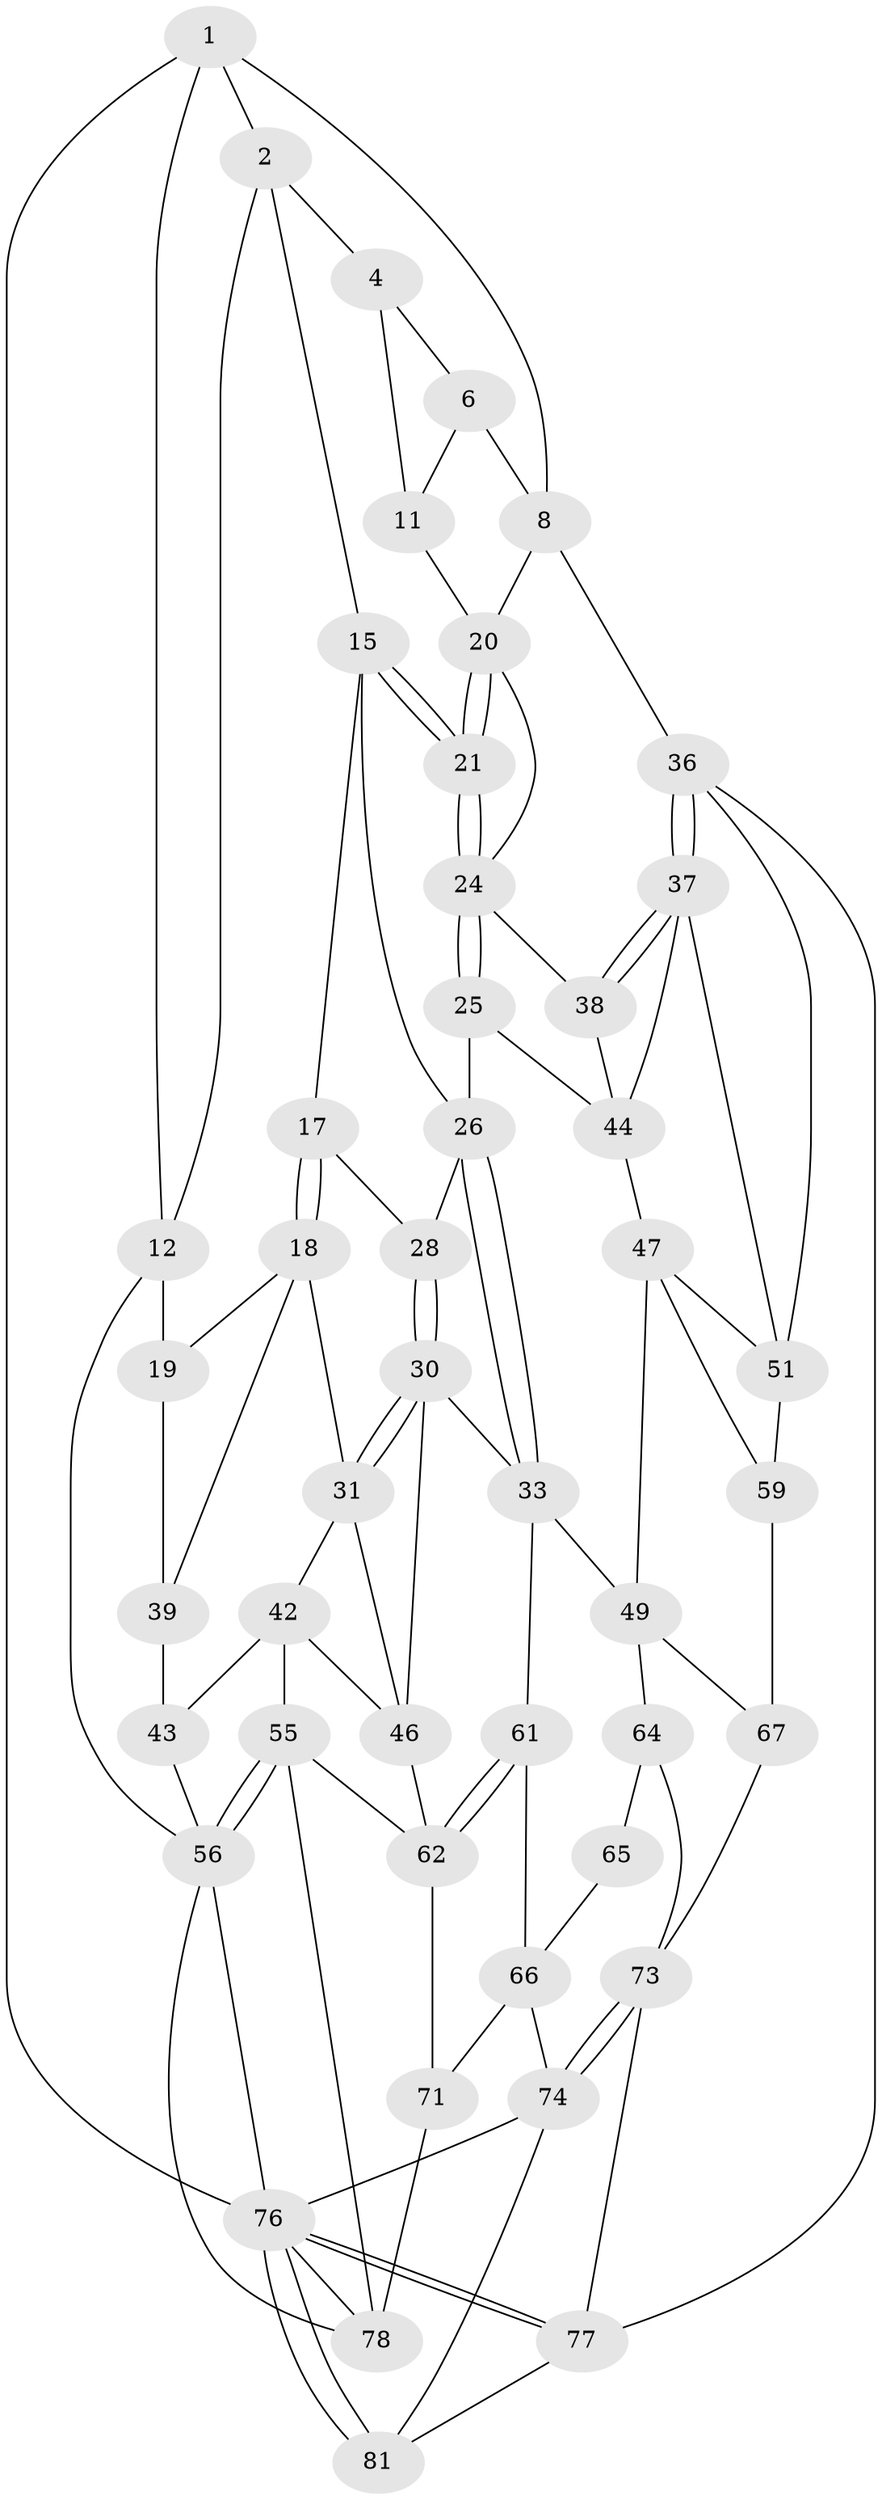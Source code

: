 // Generated by graph-tools (version 1.1) at 2025/24/03/03/25 07:24:37]
// undirected, 47 vertices, 101 edges
graph export_dot {
graph [start="1"]
  node [color=gray90,style=filled];
  1 [pos="+0.9477261774670203+0",super="+7"];
  2 [pos="+0.5272765623188648+0",super="+3"];
  4 [pos="+0.7288469959356874+0.09080992614634469",super="+5"];
  6 [pos="+0.8841881490190118+0.006446041965408795",super="+10"];
  8 [pos="+1+0.17980551619213223",super="+9"];
  11 [pos="+0.8935475318665006+0.15285127540421534",super="+14"];
  12 [pos="+0+0",super="+13"];
  15 [pos="+0.5858744188502473+0.1794530823323294",super="+16"];
  17 [pos="+0.3898585787311809+0.2415892447796772"];
  18 [pos="+0.276150794423555+0.21119864404455402",super="+32"];
  19 [pos="+0.2722845440979668+0.14472442342157085",super="+23"];
  20 [pos="+0.8054553201510177+0.2586407466612839",super="+22"];
  21 [pos="+0.7937798528382701+0.27661239264626025"];
  24 [pos="+0.7817537991228625+0.3265255517679928",super="+29"];
  25 [pos="+0.7757920071855322+0.3386970464913134"];
  26 [pos="+0.601528207261008+0.3345018956403197",super="+27"];
  28 [pos="+0.45912140315304295+0.33736764842928046"];
  30 [pos="+0.4505606472442229+0.46633718316381617",super="+35"];
  31 [pos="+0.28574893417598485+0.2841850903813151",super="+41"];
  33 [pos="+0.5392655944240516+0.5074834961235848",super="+34"];
  36 [pos="+1+0.5493271272863419",super="+60"];
  37 [pos="+1+0.5300855715172104",super="+50"];
  38 [pos="+0.9373652592540365+0.3783441504764941"];
  39 [pos="+0.2611800895282111+0.2255758748265052",super="+40"];
  42 [pos="+0.07499759402315438+0.4770610341806237",super="+53"];
  43 [pos="+0.07230902429433385+0.4746948387447526",super="+54"];
  44 [pos="+0.8840125103757387+0.4288805318171778",super="+45"];
  46 [pos="+0.2746719200699742+0.47014196796496427",super="+52"];
  47 [pos="+0.7462237246642678+0.4864202720558723",super="+48"];
  49 [pos="+0.6480838637475437+0.5480613562657133",super="+63"];
  51 [pos="+0.8707723229628872+0.5580318229342077",super="+58"];
  55 [pos="+0+0.7604961204106784",super="+69"];
  56 [pos="+0+0.8300902931096643",super="+57"];
  59 [pos="+0.8887755939121043+0.7512480552835124"];
  61 [pos="+0.4518146212856685+0.5834187311162593"];
  62 [pos="+0.24509836016996486+0.6600030647115728",super="+68"];
  64 [pos="+0.6344847129732398+0.7060113179149233",super="+72"];
  65 [pos="+0.5142057426374002+0.6942095253940624"];
  66 [pos="+0.4674710374847797+0.6556719820520234",super="+70"];
  67 [pos="+0.8622760758789354+0.7682572964457413"];
  71 [pos="+0.28471609993454944+0.8244270485614348"];
  73 [pos="+0.5972718843159112+0.9122719092912512",super="+75"];
  74 [pos="+0.5211204048811378+1",super="+82"];
  76 [pos="+1+1",super="+83"];
  77 [pos="+1+1",super="+80"];
  78 [pos="+0.10637875385359509+0.9318837630353127",super="+79"];
  81 [pos="+0.7747494177194613+1"];
  1 -- 2;
  1 -- 8;
  1 -- 12;
  1 -- 76;
  2 -- 4;
  2 -- 15;
  2 -- 12;
  4 -- 11 [weight=2];
  4 -- 6;
  6 -- 8;
  6 -- 11;
  8 -- 36;
  8 -- 20;
  11 -- 20;
  12 -- 56;
  12 -- 19 [weight=2];
  15 -- 21;
  15 -- 21;
  15 -- 17;
  15 -- 26;
  17 -- 18;
  17 -- 18;
  17 -- 28;
  18 -- 19;
  18 -- 39;
  18 -- 31;
  19 -- 39;
  20 -- 21;
  20 -- 21;
  20 -- 24;
  21 -- 24;
  21 -- 24;
  24 -- 25;
  24 -- 25;
  24 -- 38;
  25 -- 26;
  25 -- 44;
  26 -- 33;
  26 -- 33;
  26 -- 28;
  28 -- 30;
  28 -- 30;
  30 -- 31;
  30 -- 31;
  30 -- 46;
  30 -- 33;
  31 -- 42;
  31 -- 46;
  33 -- 49;
  33 -- 61;
  36 -- 37;
  36 -- 37;
  36 -- 77;
  36 -- 51;
  37 -- 38;
  37 -- 38;
  37 -- 51;
  37 -- 44;
  38 -- 44;
  39 -- 43 [weight=2];
  42 -- 43;
  42 -- 46;
  42 -- 55;
  43 -- 56;
  44 -- 47;
  46 -- 62;
  47 -- 51;
  47 -- 49;
  47 -- 59;
  49 -- 64;
  49 -- 67;
  51 -- 59;
  55 -- 56;
  55 -- 56;
  55 -- 78;
  55 -- 62;
  56 -- 78;
  56 -- 76;
  59 -- 67;
  61 -- 62;
  61 -- 62;
  61 -- 66;
  62 -- 71;
  64 -- 65 [weight=2];
  64 -- 73;
  65 -- 66;
  66 -- 74;
  66 -- 71;
  67 -- 73;
  71 -- 78;
  73 -- 74;
  73 -- 74;
  73 -- 77;
  74 -- 81;
  74 -- 76;
  76 -- 77;
  76 -- 77;
  76 -- 81;
  76 -- 81;
  76 -- 78;
  77 -- 81;
}
